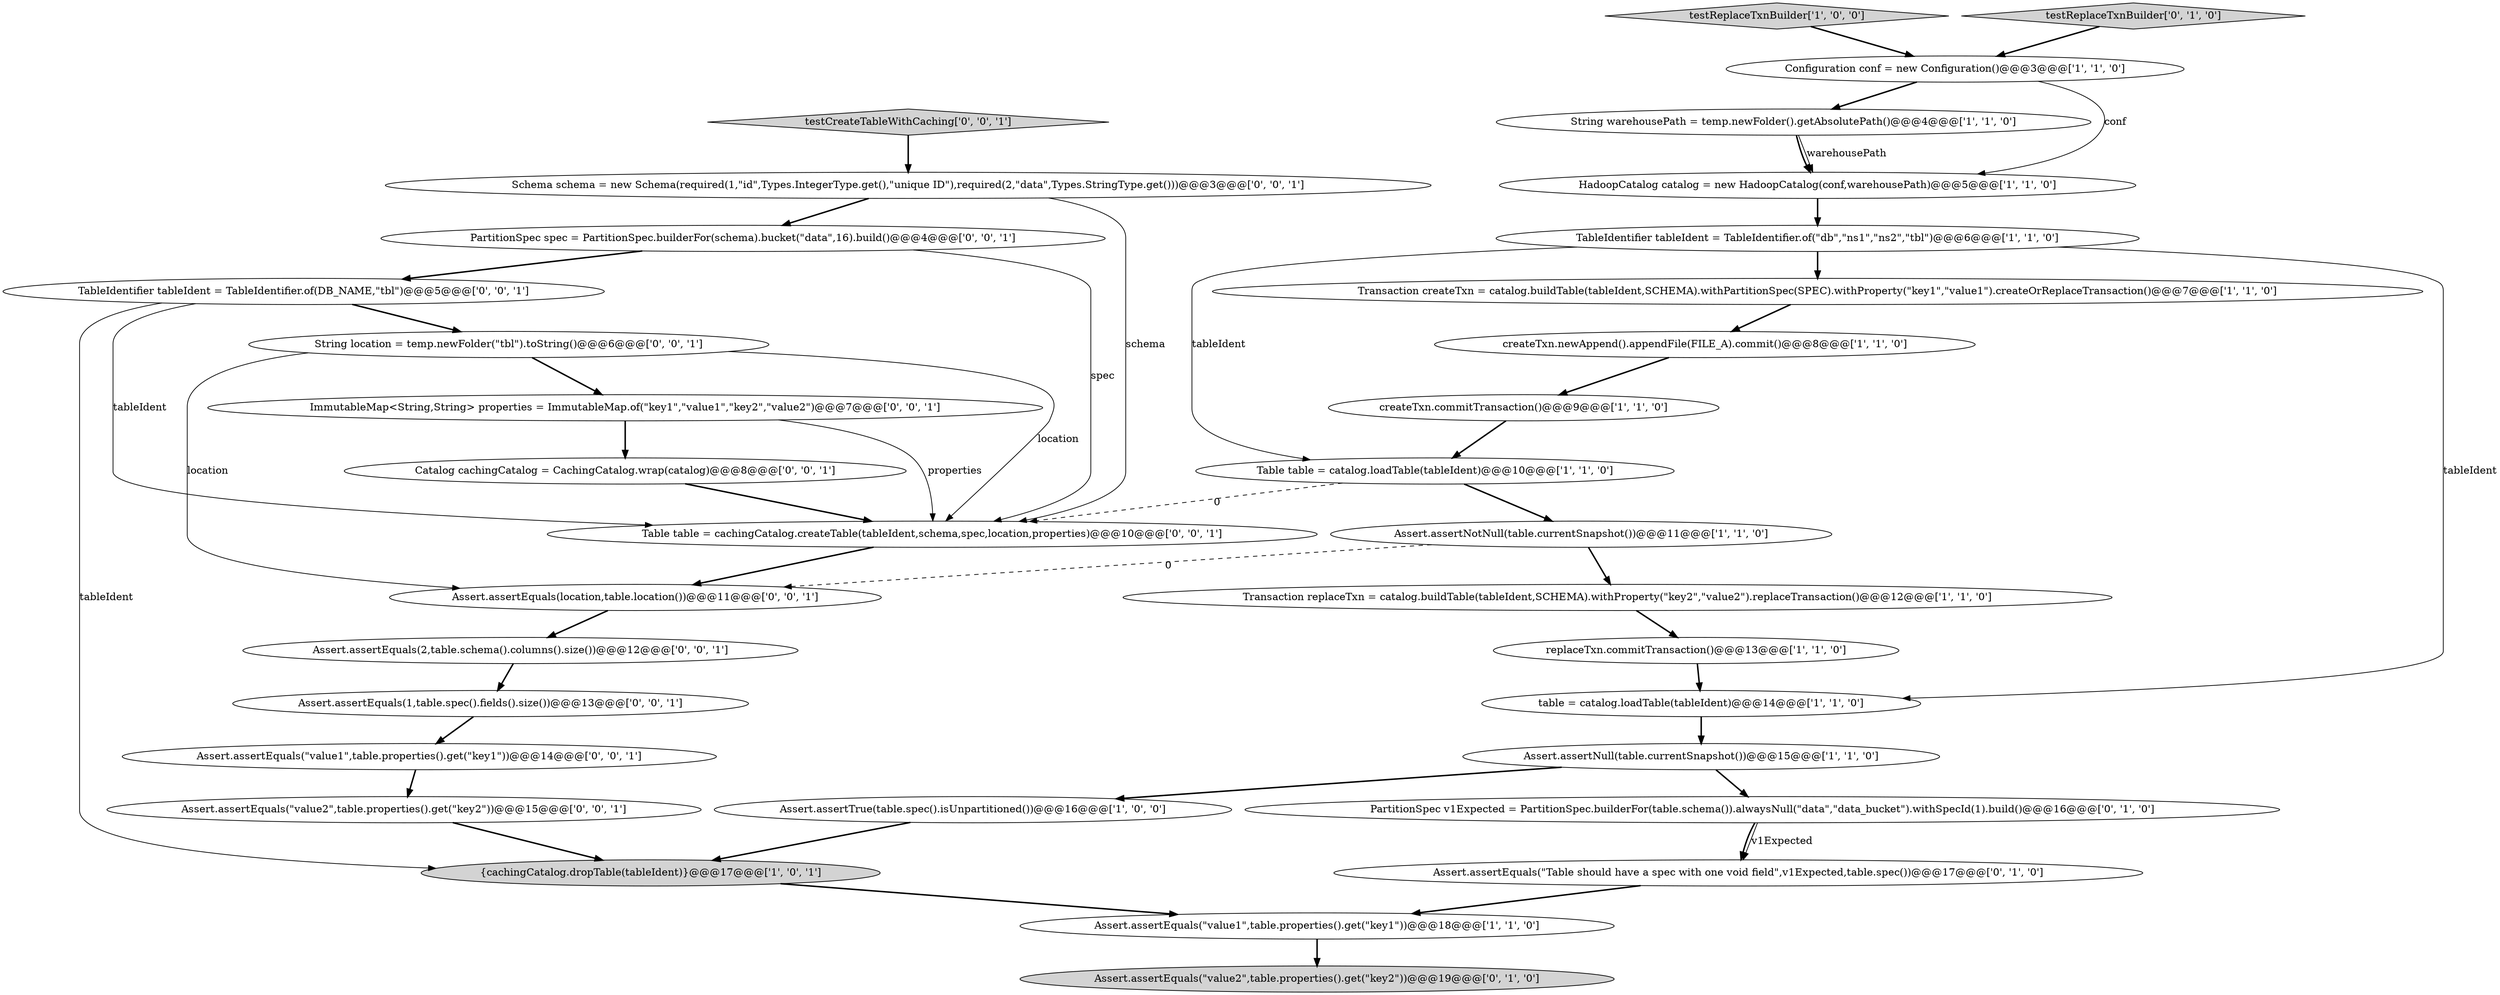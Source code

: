 digraph {
13 [style = filled, label = "table = catalog.loadTable(tableIdent)@@@14@@@['1', '1', '0']", fillcolor = white, shape = ellipse image = "AAA0AAABBB1BBB"];
28 [style = filled, label = "Table table = cachingCatalog.createTable(tableIdent,schema,spec,location,properties)@@@10@@@['0', '0', '1']", fillcolor = white, shape = ellipse image = "AAA0AAABBB3BBB"];
14 [style = filled, label = "HadoopCatalog catalog = new HadoopCatalog(conf,warehousePath)@@@5@@@['1', '1', '0']", fillcolor = white, shape = ellipse image = "AAA0AAABBB1BBB"];
18 [style = filled, label = "Assert.assertEquals(\"Table should have a spec with one void field\",v1Expected,table.spec())@@@17@@@['0', '1', '0']", fillcolor = white, shape = ellipse image = "AAA1AAABBB2BBB"];
26 [style = filled, label = "Catalog cachingCatalog = CachingCatalog.wrap(catalog)@@@8@@@['0', '0', '1']", fillcolor = white, shape = ellipse image = "AAA0AAABBB3BBB"];
6 [style = filled, label = "Assert.assertNotNull(table.currentSnapshot())@@@11@@@['1', '1', '0']", fillcolor = white, shape = ellipse image = "AAA0AAABBB1BBB"];
21 [style = filled, label = "Assert.assertEquals(\"value2\",table.properties().get(\"key2\"))@@@15@@@['0', '0', '1']", fillcolor = white, shape = ellipse image = "AAA0AAABBB3BBB"];
31 [style = filled, label = "TableIdentifier tableIdent = TableIdentifier.of(DB_NAME,\"tbl\")@@@5@@@['0', '0', '1']", fillcolor = white, shape = ellipse image = "AAA0AAABBB3BBB"];
27 [style = filled, label = "ImmutableMap<String,String> properties = ImmutableMap.of(\"key1\",\"value1\",\"key2\",\"value2\")@@@7@@@['0', '0', '1']", fillcolor = white, shape = ellipse image = "AAA0AAABBB3BBB"];
23 [style = filled, label = "Assert.assertEquals(2,table.schema().columns().size())@@@12@@@['0', '0', '1']", fillcolor = white, shape = ellipse image = "AAA0AAABBB3BBB"];
7 [style = filled, label = "Transaction createTxn = catalog.buildTable(tableIdent,SCHEMA).withPartitionSpec(SPEC).withProperty(\"key1\",\"value1\").createOrReplaceTransaction()@@@7@@@['1', '1', '0']", fillcolor = white, shape = ellipse image = "AAA0AAABBB1BBB"];
4 [style = filled, label = "createTxn.newAppend().appendFile(FILE_A).commit()@@@8@@@['1', '1', '0']", fillcolor = white, shape = ellipse image = "AAA0AAABBB1BBB"];
8 [style = filled, label = "String warehousePath = temp.newFolder().getAbsolutePath()@@@4@@@['1', '1', '0']", fillcolor = white, shape = ellipse image = "AAA0AAABBB1BBB"];
15 [style = filled, label = "{cachingCatalog.dropTable(tableIdent)}@@@17@@@['1', '0', '1']", fillcolor = lightgray, shape = ellipse image = "AAA0AAABBB1BBB"];
3 [style = filled, label = "testReplaceTxnBuilder['1', '0', '0']", fillcolor = lightgray, shape = diamond image = "AAA0AAABBB1BBB"];
1 [style = filled, label = "Transaction replaceTxn = catalog.buildTable(tableIdent,SCHEMA).withProperty(\"key2\",\"value2\").replaceTransaction()@@@12@@@['1', '1', '0']", fillcolor = white, shape = ellipse image = "AAA0AAABBB1BBB"];
5 [style = filled, label = "replaceTxn.commitTransaction()@@@13@@@['1', '1', '0']", fillcolor = white, shape = ellipse image = "AAA0AAABBB1BBB"];
22 [style = filled, label = "testCreateTableWithCaching['0', '0', '1']", fillcolor = lightgray, shape = diamond image = "AAA0AAABBB3BBB"];
24 [style = filled, label = "Schema schema = new Schema(required(1,\"id\",Types.IntegerType.get(),\"unique ID\"),required(2,\"data\",Types.StringType.get()))@@@3@@@['0', '0', '1']", fillcolor = white, shape = ellipse image = "AAA0AAABBB3BBB"];
11 [style = filled, label = "Assert.assertNull(table.currentSnapshot())@@@15@@@['1', '1', '0']", fillcolor = white, shape = ellipse image = "AAA0AAABBB1BBB"];
0 [style = filled, label = "Configuration conf = new Configuration()@@@3@@@['1', '1', '0']", fillcolor = white, shape = ellipse image = "AAA0AAABBB1BBB"];
20 [style = filled, label = "testReplaceTxnBuilder['0', '1', '0']", fillcolor = lightgray, shape = diamond image = "AAA0AAABBB2BBB"];
33 [style = filled, label = "Assert.assertEquals(1,table.spec().fields().size())@@@13@@@['0', '0', '1']", fillcolor = white, shape = ellipse image = "AAA0AAABBB3BBB"];
9 [style = filled, label = "createTxn.commitTransaction()@@@9@@@['1', '1', '0']", fillcolor = white, shape = ellipse image = "AAA0AAABBB1BBB"];
16 [style = filled, label = "Table table = catalog.loadTable(tableIdent)@@@10@@@['1', '1', '0']", fillcolor = white, shape = ellipse image = "AAA0AAABBB1BBB"];
19 [style = filled, label = "Assert.assertEquals(\"value2\",table.properties().get(\"key2\"))@@@19@@@['0', '1', '0']", fillcolor = lightgray, shape = ellipse image = "AAA0AAABBB2BBB"];
17 [style = filled, label = "PartitionSpec v1Expected = PartitionSpec.builderFor(table.schema()).alwaysNull(\"data\",\"data_bucket\").withSpecId(1).build()@@@16@@@['0', '1', '0']", fillcolor = white, shape = ellipse image = "AAA0AAABBB2BBB"];
30 [style = filled, label = "String location = temp.newFolder(\"tbl\").toString()@@@6@@@['0', '0', '1']", fillcolor = white, shape = ellipse image = "AAA0AAABBB3BBB"];
10 [style = filled, label = "Assert.assertEquals(\"value1\",table.properties().get(\"key1\"))@@@18@@@['1', '1', '0']", fillcolor = white, shape = ellipse image = "AAA0AAABBB1BBB"];
12 [style = filled, label = "TableIdentifier tableIdent = TableIdentifier.of(\"db\",\"ns1\",\"ns2\",\"tbl\")@@@6@@@['1', '1', '0']", fillcolor = white, shape = ellipse image = "AAA0AAABBB1BBB"];
25 [style = filled, label = "Assert.assertEquals(location,table.location())@@@11@@@['0', '0', '1']", fillcolor = white, shape = ellipse image = "AAA0AAABBB3BBB"];
32 [style = filled, label = "PartitionSpec spec = PartitionSpec.builderFor(schema).bucket(\"data\",16).build()@@@4@@@['0', '0', '1']", fillcolor = white, shape = ellipse image = "AAA0AAABBB3BBB"];
29 [style = filled, label = "Assert.assertEquals(\"value1\",table.properties().get(\"key1\"))@@@14@@@['0', '0', '1']", fillcolor = white, shape = ellipse image = "AAA0AAABBB3BBB"];
2 [style = filled, label = "Assert.assertTrue(table.spec().isUnpartitioned())@@@16@@@['1', '0', '0']", fillcolor = white, shape = ellipse image = "AAA0AAABBB1BBB"];
25->23 [style = bold, label=""];
29->21 [style = bold, label=""];
12->7 [style = bold, label=""];
8->14 [style = bold, label=""];
24->32 [style = bold, label=""];
24->28 [style = solid, label="schema"];
31->15 [style = solid, label="tableIdent"];
21->15 [style = bold, label=""];
8->14 [style = solid, label="warehousePath"];
22->24 [style = bold, label=""];
9->16 [style = bold, label=""];
27->28 [style = solid, label="properties"];
23->33 [style = bold, label=""];
14->12 [style = bold, label=""];
0->8 [style = bold, label=""];
12->13 [style = solid, label="tableIdent"];
30->28 [style = solid, label="location"];
11->17 [style = bold, label=""];
11->2 [style = bold, label=""];
5->13 [style = bold, label=""];
17->18 [style = solid, label="v1Expected"];
10->19 [style = bold, label=""];
30->27 [style = bold, label=""];
13->11 [style = bold, label=""];
16->28 [style = dashed, label="0"];
7->4 [style = bold, label=""];
32->31 [style = bold, label=""];
4->9 [style = bold, label=""];
3->0 [style = bold, label=""];
18->10 [style = bold, label=""];
27->26 [style = bold, label=""];
32->28 [style = solid, label="spec"];
30->25 [style = solid, label="location"];
16->6 [style = bold, label=""];
26->28 [style = bold, label=""];
31->30 [style = bold, label=""];
12->16 [style = solid, label="tableIdent"];
31->28 [style = solid, label="tableIdent"];
20->0 [style = bold, label=""];
6->25 [style = dashed, label="0"];
6->1 [style = bold, label=""];
15->10 [style = bold, label=""];
2->15 [style = bold, label=""];
28->25 [style = bold, label=""];
33->29 [style = bold, label=""];
0->14 [style = solid, label="conf"];
1->5 [style = bold, label=""];
17->18 [style = bold, label=""];
}
